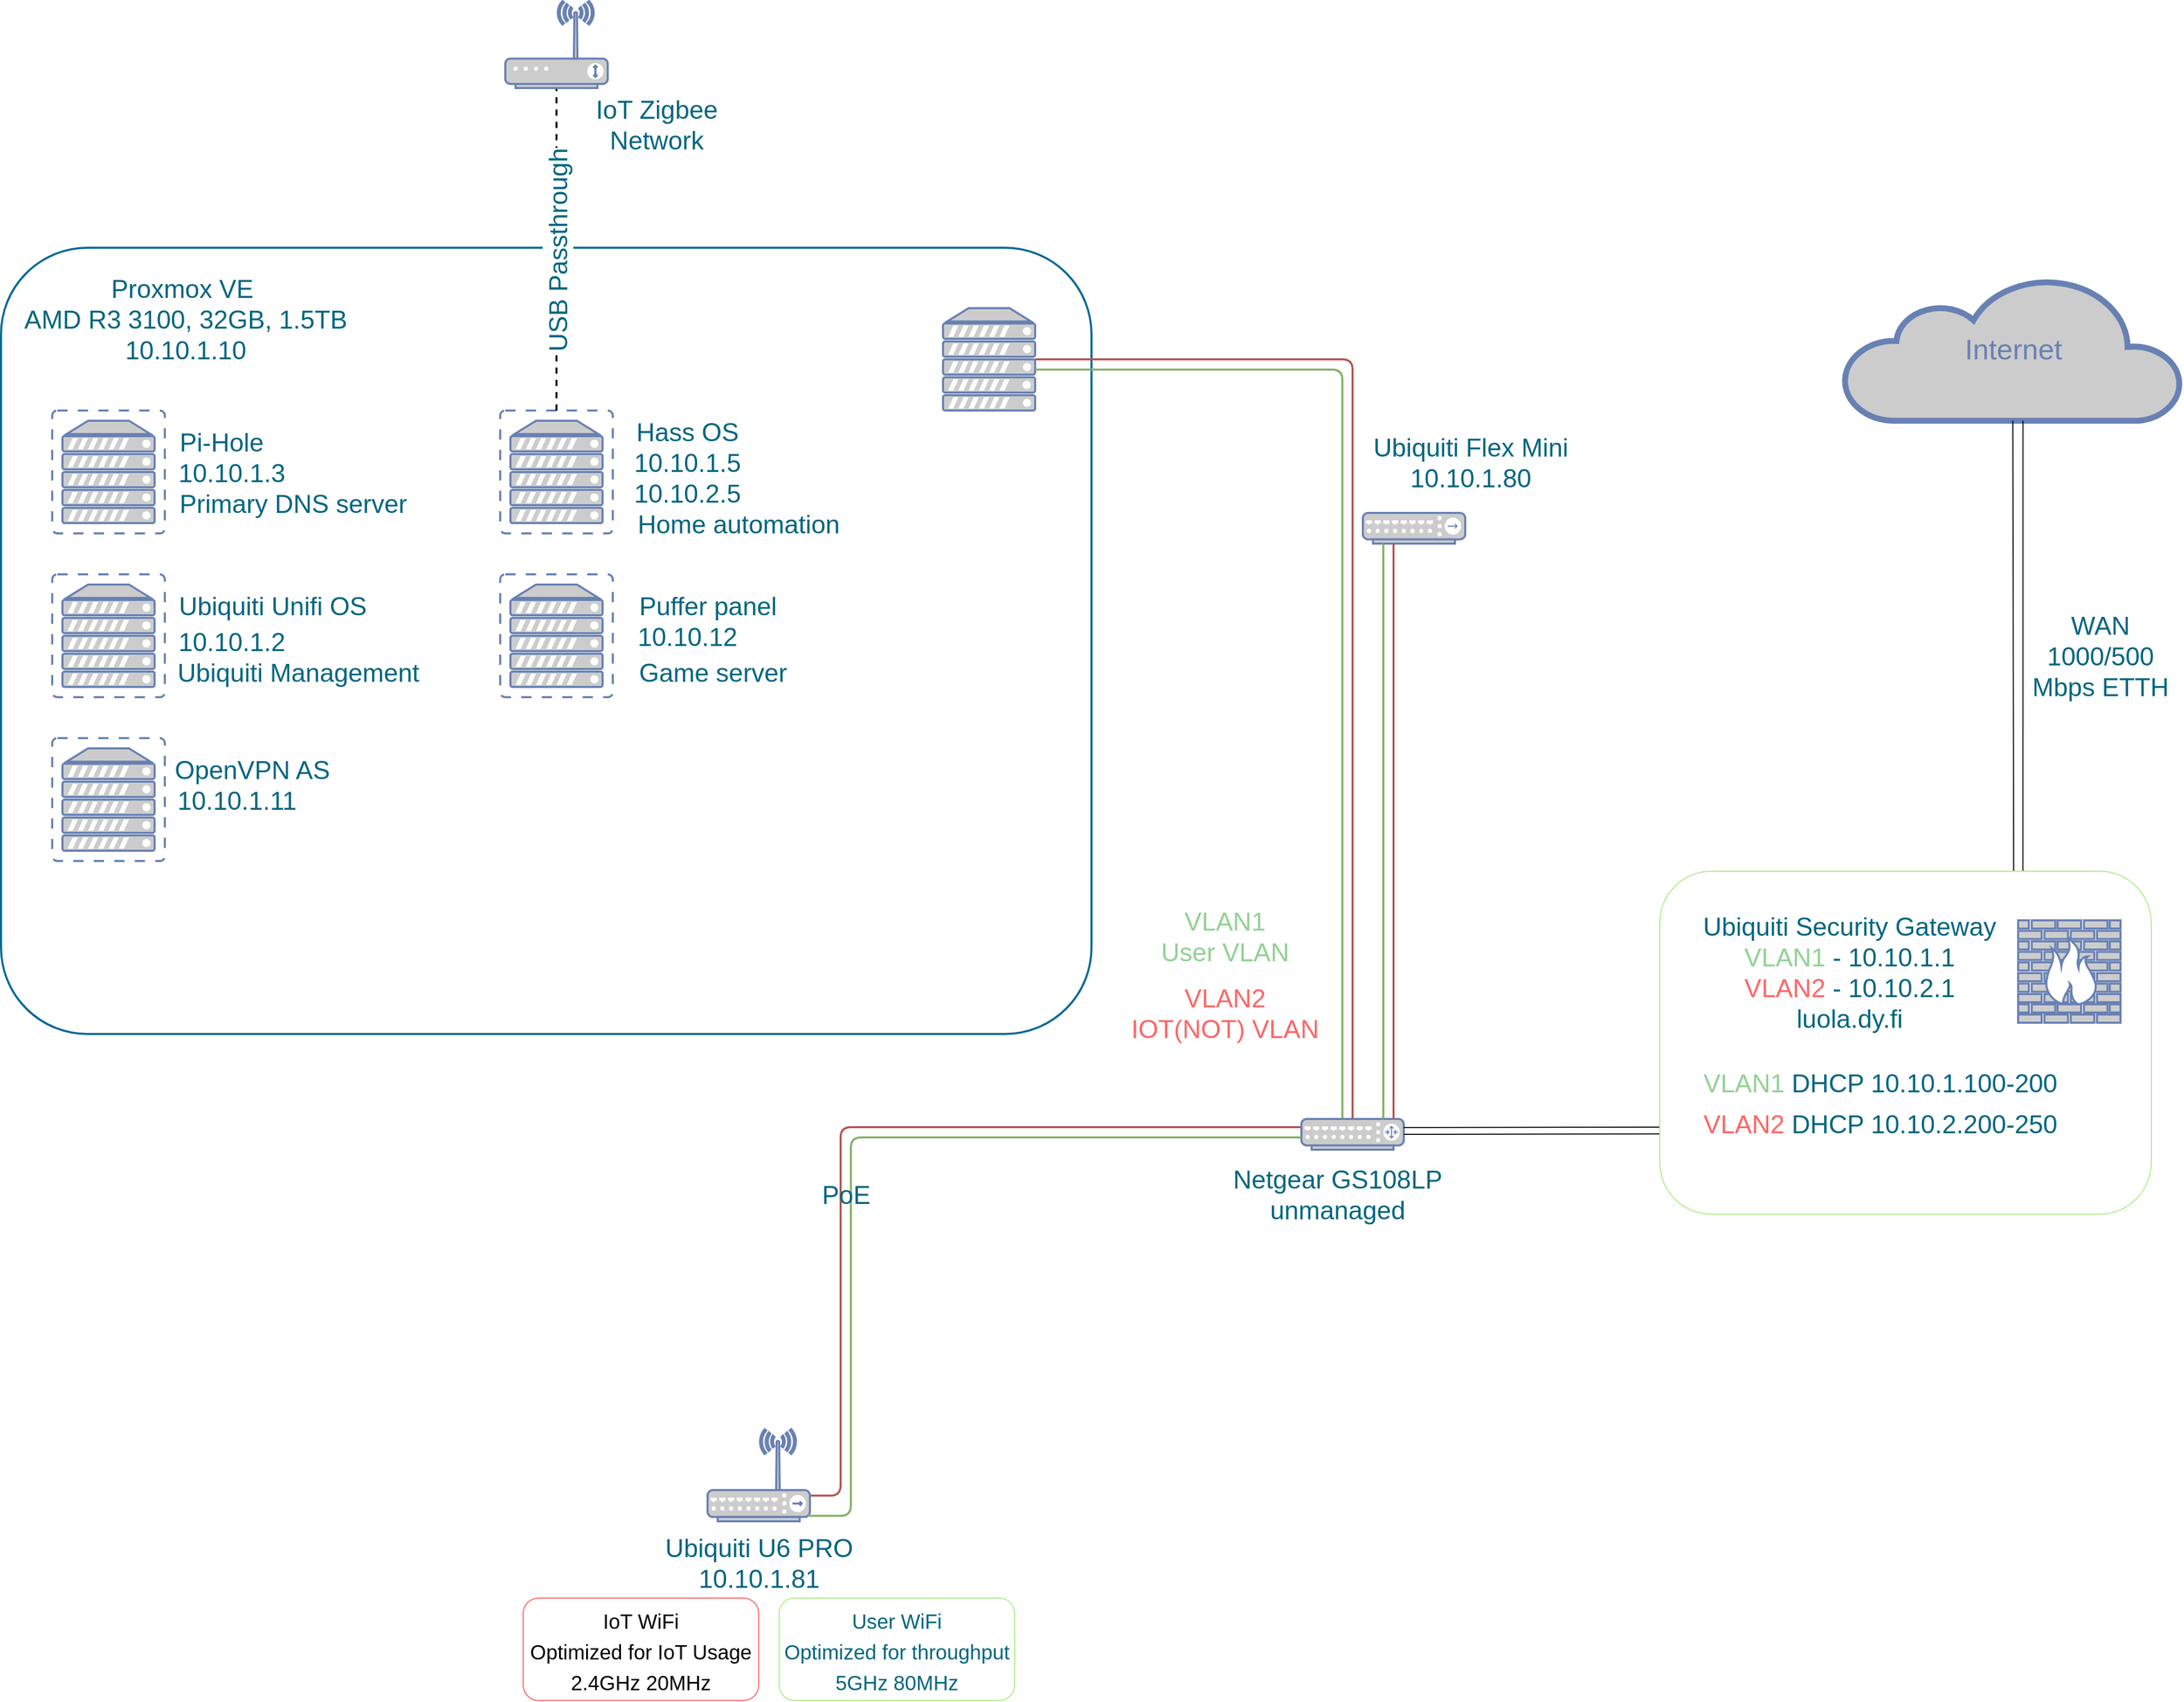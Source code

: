 <mxfile version="20.7.4" type="device"><diagram name="Page-1" id="bfe91b75-5d2c-26a0-9c1d-138518896778"><mxGraphModel dx="418" dy="1120" grid="1" gridSize="10" guides="1" tooltips="1" connect="1" arrows="1" fold="1" page="1" pageScale="1" pageWidth="1100" pageHeight="850" background="none" math="0" shadow="0"><root><mxCell id="0"/><mxCell id="1" parent="0"/><mxCell id="7c3789c024ecab99-79" value="" style="rounded=1;whiteSpace=wrap;html=1;shadow=0;comic=0;strokeColor=#036897;strokeWidth=2;fillColor=none;fontFamily=Verdana;fontSize=28;fontColor=#6881B3;align=center;arcSize=11;verticalAlign=top;" parent="1" vertex="1"><mxGeometry x="30" y="31" width="1065" height="768" as="geometry"/></mxCell><mxCell id="7c3789c024ecab99-18" style="edgeStyle=orthogonalEdgeStyle;html=1;labelBackgroundColor=none;endArrow=none;endFill=0;strokeWidth=2;fontFamily=Verdana;fontSize=15;fontColor=#036897;fillColor=#f8cecc;strokeColor=#b85450;exitX=1.004;exitY=0.721;exitDx=0;exitDy=0;exitPerimeter=0;" parent="1" source="7c3789c024ecab99-9" target="7c3789c024ecab99-10" edge="1"><mxGeometry relative="1" as="geometry"><mxPoint x="1110" y="310" as="targetPoint"/><Array as="points"><mxPoint x="850" y="1250"/><mxPoint x="850" y="890"/></Array></mxGeometry></mxCell><mxCell id="7c3789c024ecab99-10" value="" style="fontColor=#0066CC;verticalAlign=top;verticalLabelPosition=bottom;labelPosition=center;align=center;html=1;fillColor=#CCCCCC;strokeColor=#6881B3;gradientColor=none;gradientDirection=north;strokeWidth=2;shape=mxgraph.networks.router;rounded=0;shadow=0;comic=0;" parent="1" vertex="1"><mxGeometry x="1300" y="882" width="100" height="30" as="geometry"/></mxCell><mxCell id="7c3789c024ecab99-9" value="" style="fontColor=#0066CC;verticalAlign=top;verticalLabelPosition=bottom;labelPosition=center;align=center;html=1;fillColor=#CCCCCC;strokeColor=#6881B3;gradientColor=none;gradientDirection=north;strokeWidth=2;shape=mxgraph.networks.wireless_hub;rounded=0;shadow=0;comic=0;" parent="1" vertex="1"><mxGeometry x="720" y="1185" width="100" height="90" as="geometry"/></mxCell><mxCell id="7c3789c024ecab99-53" value="Internet" style="html=1;fillColor=#CCCCCC;strokeColor=#6881B3;gradientColor=none;gradientDirection=north;strokeWidth=2;shape=mxgraph.networks.cloud;fontColor=#6881B3;rounded=0;shadow=0;comic=0;align=center;fontSize=28;" parent="1" vertex="1"><mxGeometry x="1830" y="60" width="330" height="140" as="geometry"/></mxCell><mxCell id="3UDE3XpyQAjiO2V0nQBB-2" value="Netgear GS108LP&lt;br&gt;unmanaged" style="text;html=1;align=center;verticalAlign=middle;resizable=0;points=[];autosize=1;strokeColor=none;fillColor=none;fontSize=25;fontColor=#006680;" vertex="1" parent="1"><mxGeometry x="1220" y="920" width="230" height="70" as="geometry"/></mxCell><mxCell id="3UDE3XpyQAjiO2V0nQBB-6" value="WAN&lt;br&gt;1000/500&lt;br&gt;Mbps ETTH" style="text;html=1;align=center;verticalAlign=middle;resizable=0;points=[];autosize=1;strokeColor=none;fillColor=none;fontSize=25;fontColor=#006680;" vertex="1" parent="1"><mxGeometry x="2000" y="379" width="160" height="100" as="geometry"/></mxCell><mxCell id="3UDE3XpyQAjiO2V0nQBB-7" value="Proxmox VE&amp;nbsp;&lt;br&gt;AMD R3 3100, 32GB, 1.5TB&lt;br&gt;10.10.1.10" style="text;html=1;align=center;verticalAlign=middle;resizable=0;points=[];autosize=1;strokeColor=none;fillColor=none;fontSize=25;fontColor=#006680;" vertex="1" parent="1"><mxGeometry x="40" y="50" width="340" height="100" as="geometry"/></mxCell><mxCell id="3UDE3XpyQAjiO2V0nQBB-8" style="edgeStyle=orthogonalEdgeStyle;html=1;labelBackgroundColor=none;endArrow=none;endFill=0;strokeWidth=2;fontFamily=Verdana;fontSize=15;fontColor=#036897;fillColor=#d5e8d4;strokeColor=#82b366;startArrow=none;exitX=0.98;exitY=0.94;exitDx=0;exitDy=0;exitPerimeter=0;" edge="1" parent="1" source="7c3789c024ecab99-9"><mxGeometry relative="1" as="geometry"><mxPoint x="1300" y="900" as="targetPoint"/><Array as="points"><mxPoint x="860" y="1270"/><mxPoint x="860" y="900"/></Array><mxPoint x="820" y="1260" as="sourcePoint"/></mxGeometry></mxCell><mxCell id="3UDE3XpyQAjiO2V0nQBB-11" value="" style="fontColor=#0066CC;verticalAlign=top;verticalLabelPosition=bottom;labelPosition=center;align=center;html=1;outlineConnect=0;fillColor=#CCCCCC;strokeColor=#6881B3;gradientColor=none;gradientDirection=north;strokeWidth=2;shape=mxgraph.networks.server;fontSize=25;" vertex="1" parent="1"><mxGeometry x="950" y="90" width="90" height="100" as="geometry"/></mxCell><mxCell id="3UDE3XpyQAjiO2V0nQBB-12" style="edgeStyle=orthogonalEdgeStyle;html=1;labelBackgroundColor=none;endArrow=none;endFill=0;strokeWidth=2;fontFamily=Verdana;fontSize=15;fontColor=#036897;fillColor=#f8cecc;strokeColor=#b85450;entryX=0.5;entryY=-0.029;entryDx=0;entryDy=0;entryPerimeter=0;" edge="1" parent="1" source="3UDE3XpyQAjiO2V0nQBB-11" target="7c3789c024ecab99-10"><mxGeometry relative="1" as="geometry"><mxPoint x="1350" y="880" as="targetPoint"/><Array as="points"><mxPoint x="1350" y="140"/></Array><mxPoint x="856.86" y="487" as="sourcePoint"/></mxGeometry></mxCell><mxCell id="3UDE3XpyQAjiO2V0nQBB-13" style="edgeStyle=orthogonalEdgeStyle;html=1;labelBackgroundColor=none;endArrow=none;endFill=0;strokeWidth=2;fontFamily=Verdana;fontSize=15;fontColor=#036897;fillColor=#d5e8d4;strokeColor=#82b366;entryX=0.4;entryY=-0.026;entryDx=0;entryDy=0;entryPerimeter=0;" edge="1" parent="1" source="3UDE3XpyQAjiO2V0nQBB-11" target="7c3789c024ecab99-10"><mxGeometry relative="1" as="geometry"><mxPoint x="1340" y="880" as="targetPoint"/><Array as="points"><mxPoint x="1340" y="150"/></Array><mxPoint x="830.06" y="483.595" as="sourcePoint"/></mxGeometry></mxCell><mxCell id="3UDE3XpyQAjiO2V0nQBB-14" value="&lt;font color=&quot;#93d194&quot;&gt;VLAN1&lt;br&gt;User VLAN&lt;br&gt;&lt;/font&gt;" style="text;html=1;align=center;verticalAlign=middle;resizable=0;points=[];autosize=1;fontSize=25;" vertex="1" parent="1"><mxGeometry x="1150" y="668" width="150" height="70" as="geometry"/></mxCell><mxCell id="3UDE3XpyQAjiO2V0nQBB-15" value="&lt;font color=&quot;#ff6666&quot;&gt;VLAN2&lt;br&gt;IOT(NOT) VLAN&lt;/font&gt;" style="text;html=1;align=center;verticalAlign=middle;resizable=0;points=[];autosize=1;strokeColor=none;fillColor=none;fontSize=25;fontColor=#93D194;" vertex="1" parent="1"><mxGeometry x="1120" y="743" width="210" height="70" as="geometry"/></mxCell><mxCell id="3UDE3XpyQAjiO2V0nQBB-18" value="" style="endArrow=none;html=1;rounded=0;fontSize=25;fontColor=#FF6666;exitX=0.72;exitY=0.003;exitDx=0;exitDy=0;exitPerimeter=0;" edge="1" parent="1" source="3UDE3XpyQAjiO2V0nQBB-20"><mxGeometry width="50" height="50" relative="1" as="geometry"><mxPoint x="1910" y="460" as="sourcePoint"/><mxPoint x="1994.77" y="200" as="targetPoint"/></mxGeometry></mxCell><mxCell id="3UDE3XpyQAjiO2V0nQBB-19" value="" style="endArrow=none;html=1;rounded=0;fontSize=25;fontColor=#FF6666;exitX=0.739;exitY=0.002;exitDx=0;exitDy=0;exitPerimeter=0;" edge="1" parent="1" source="3UDE3XpyQAjiO2V0nQBB-20"><mxGeometry width="50" height="50" relative="1" as="geometry"><mxPoint x="2004.77" y="555" as="sourcePoint"/><mxPoint x="2004.77" y="200" as="targetPoint"/></mxGeometry></mxCell><mxCell id="3UDE3XpyQAjiO2V0nQBB-20" value="" style="rounded=1;whiteSpace=wrap;html=1;strokeColor=#ACED87;fontSize=25;fontColor=#FF6666;" vertex="1" parent="1"><mxGeometry x="1650" y="640" width="480" height="335" as="geometry"/></mxCell><mxCell id="3UDE3XpyQAjiO2V0nQBB-21" value="" style="fontColor=#0066CC;verticalAlign=top;verticalLabelPosition=bottom;labelPosition=center;align=center;html=1;outlineConnect=0;fillColor=#CCCCCC;strokeColor=#6881B3;gradientColor=none;gradientDirection=north;strokeWidth=2;shape=mxgraph.networks.firewall;fontSize=25;" vertex="1" parent="1"><mxGeometry x="2000" y="688" width="100" height="100" as="geometry"/></mxCell><mxCell id="3UDE3XpyQAjiO2V0nQBB-22" value="&lt;font style=&quot;font-size: 25px;&quot;&gt;&lt;font color=&quot;#006680&quot;&gt;Ubiquiti Security Gateway&lt;/font&gt;&lt;br&gt;&lt;font color=&quot;#93d194&quot;&gt;VLAN1&lt;/font&gt;&lt;/font&gt;&lt;font color=&quot;#006680&quot; style=&quot;font-size: 25px;&quot;&gt; - 10.10.1.1&lt;br&gt;&lt;/font&gt;&lt;span style=&quot;color: rgb(255, 102, 102); font-size: 25px;&quot;&gt;VLAN2&lt;/span&gt;&lt;font color=&quot;#006680&quot; style=&quot;font-size: 25px;&quot;&gt;&amp;nbsp;- 10.10.2.1&lt;br&gt;luola.dy.fi&lt;br&gt;&lt;/font&gt;" style="text;html=1;align=center;verticalAlign=middle;resizable=0;points=[];autosize=1;strokeColor=none;fillColor=none;" vertex="1" parent="1"><mxGeometry x="1680" y="673" width="310" height="130" as="geometry"/></mxCell><mxCell id="3UDE3XpyQAjiO2V0nQBB-24" value="&lt;font color=&quot;#93d194&quot;&gt;VLAN1&lt;/font&gt;&lt;font color=&quot;#006680&quot;&gt; DHCP 10.10.1.100-200&lt;/font&gt;" style="text;html=1;align=center;verticalAlign=middle;resizable=0;points=[];autosize=1;strokeColor=none;fillColor=none;fontSize=25;fontColor=#FF6666;" vertex="1" parent="1"><mxGeometry x="1680" y="826" width="370" height="40" as="geometry"/></mxCell><mxCell id="3UDE3XpyQAjiO2V0nQBB-25" value="VLAN2&lt;font color=&quot;#006680&quot;&gt;&amp;nbsp;DHCP 10.10.2.200-250&lt;/font&gt;" style="text;html=1;align=center;verticalAlign=middle;resizable=0;points=[];autosize=1;strokeColor=none;fillColor=none;fontSize=25;fontColor=#FF6666;" vertex="1" parent="1"><mxGeometry x="1680" y="866" width="370" height="40" as="geometry"/></mxCell><mxCell id="3UDE3XpyQAjiO2V0nQBB-26" value="" style="endArrow=none;html=1;rounded=0;fontSize=25;fontColor=#FF6666;exitX=-0.001;exitY=0.766;exitDx=0;exitDy=0;exitPerimeter=0;entryX=1;entryY=0.5;entryDx=0;entryDy=0;entryPerimeter=0;" edge="1" parent="1" source="3UDE3XpyQAjiO2V0nQBB-20" target="7c3789c024ecab99-10"><mxGeometry width="50" height="50" relative="1" as="geometry"><mxPoint x="1640.83" y="831.005" as="sourcePoint"/><mxPoint x="1640.0" y="390" as="targetPoint"/></mxGeometry></mxCell><mxCell id="3UDE3XpyQAjiO2V0nQBB-27" value="" style="endArrow=none;html=1;rounded=0;fontSize=25;fontColor=#FF6666;exitX=-0.001;exitY=0.766;exitDx=0;exitDy=0;exitPerimeter=0;entryX=1;entryY=0.5;entryDx=0;entryDy=0;entryPerimeter=0;" edge="1" parent="1"><mxGeometry width="50" height="50" relative="1" as="geometry"><mxPoint x="1649.52" y="890.0" as="sourcePoint"/><mxPoint x="1400" y="890.39" as="targetPoint"/></mxGeometry></mxCell><mxCell id="3UDE3XpyQAjiO2V0nQBB-29" value="&lt;font color=&quot;#006680&quot;&gt;Ubiquiti U6 PRO&lt;br&gt;10.10.1.81&lt;br&gt;&lt;/font&gt;" style="text;html=1;align=center;verticalAlign=middle;resizable=0;points=[];autosize=1;strokeColor=none;fillColor=none;fontSize=25;fontColor=#93D194;" vertex="1" parent="1"><mxGeometry x="665" y="1280" width="210" height="70" as="geometry"/></mxCell><mxCell id="3UDE3XpyQAjiO2V0nQBB-30" value="" style="fontColor=#0066CC;verticalAlign=top;verticalLabelPosition=bottom;labelPosition=center;align=center;html=1;outlineConnect=0;fillColor=#CCCCCC;strokeColor=#6881B3;gradientColor=none;gradientDirection=north;strokeWidth=2;shape=mxgraph.networks.hub;fontSize=25;" vertex="1" parent="1"><mxGeometry x="1360" y="290" width="100" height="30" as="geometry"/></mxCell><mxCell id="3UDE3XpyQAjiO2V0nQBB-32" style="edgeStyle=orthogonalEdgeStyle;html=1;labelBackgroundColor=none;endArrow=none;endFill=0;strokeWidth=2;fontFamily=Verdana;fontSize=15;fontColor=#036897;fillColor=#f8cecc;strokeColor=#b85450;entryX=0.5;entryY=-0.029;entryDx=0;entryDy=0;entryPerimeter=0;" edge="1" parent="1" source="3UDE3XpyQAjiO2V0nQBB-30"><mxGeometry relative="1" as="geometry"><mxPoint x="1390" y="881.91" as="targetPoint"/><Array as="points"><mxPoint x="1390" y="460"/><mxPoint x="1390" y="460"/></Array><mxPoint x="1080" y="140.78" as="sourcePoint"/></mxGeometry></mxCell><mxCell id="3UDE3XpyQAjiO2V0nQBB-33" style="edgeStyle=orthogonalEdgeStyle;html=1;labelBackgroundColor=none;endArrow=none;endFill=0;strokeWidth=2;fontFamily=Verdana;fontSize=15;fontColor=#036897;fillColor=#d5e8d4;strokeColor=#82b366;entryX=0.4;entryY=-0.026;entryDx=0;entryDy=0;entryPerimeter=0;" edge="1" parent="1" source="3UDE3XpyQAjiO2V0nQBB-30"><mxGeometry relative="1" as="geometry"><mxPoint x="1380" y="882" as="targetPoint"/><Array as="points"><mxPoint x="1380" y="460"/><mxPoint x="1380" y="460"/></Array><mxPoint x="1080" y="150.78" as="sourcePoint"/></mxGeometry></mxCell><mxCell id="3UDE3XpyQAjiO2V0nQBB-34" value="Ubiquiti Flex Mini&lt;br&gt;10.10.1.80" style="text;html=1;align=center;verticalAlign=middle;resizable=0;points=[];autosize=1;strokeColor=none;fillColor=none;fontSize=25;fontColor=#006680;" vertex="1" parent="1"><mxGeometry x="1360" y="205" width="210" height="70" as="geometry"/></mxCell><mxCell id="3UDE3XpyQAjiO2V0nQBB-35" value="PoE" style="text;html=1;align=center;verticalAlign=middle;resizable=0;points=[];autosize=1;strokeColor=none;fillColor=none;fontSize=25;fontColor=#006680;" vertex="1" parent="1"><mxGeometry x="820" y="935" width="70" height="40" as="geometry"/></mxCell><mxCell id="3UDE3XpyQAjiO2V0nQBB-38" value="&lt;font style=&quot;font-size: 20px;&quot;&gt;IoT WiFi&lt;br&gt;Optimized for IoT Usage&lt;br&gt;2.4GHz 20MHz&lt;br&gt;&lt;/font&gt;" style="rounded=1;whiteSpace=wrap;html=1;fontSize=25;strokeColor=#FF6666;" vertex="1" parent="1"><mxGeometry x="540" y="1350" width="230" height="100" as="geometry"/></mxCell><mxCell id="3UDE3XpyQAjiO2V0nQBB-39" value="&lt;font style=&quot;font-size: 20px;&quot;&gt;User WiFi&lt;br&gt;Optimized for throughput&lt;br&gt;5GHz 80MHz&lt;/font&gt;" style="rounded=1;whiteSpace=wrap;html=1;strokeColor=#ACED87;fontSize=25;fontColor=#006680;" vertex="1" parent="1"><mxGeometry x="790" y="1350" width="230" height="100" as="geometry"/></mxCell><mxCell id="3UDE3XpyQAjiO2V0nQBB-40" value="" style="fontColor=#0066CC;verticalAlign=top;verticalLabelPosition=bottom;labelPosition=center;align=center;html=1;outlineConnect=0;fillColor=#CCCCCC;strokeColor=#6881B3;gradientColor=none;gradientDirection=north;strokeWidth=2;shape=mxgraph.networks.virtual_server;fontSize=20;" vertex="1" parent="1"><mxGeometry x="80" y="190" width="110" height="120" as="geometry"/></mxCell><mxCell id="3UDE3XpyQAjiO2V0nQBB-41" value="&lt;font style=&quot;font-size: 25px;&quot;&gt;Pi-Hole&lt;/font&gt;" style="text;html=1;align=center;verticalAlign=middle;resizable=0;points=[];autosize=1;strokeColor=none;fillColor=none;fontSize=20;fontColor=#006680;" vertex="1" parent="1"><mxGeometry x="190" y="200" width="110" height="40" as="geometry"/></mxCell><mxCell id="3UDE3XpyQAjiO2V0nQBB-42" value="10.10.1.3" style="text;html=1;align=center;verticalAlign=middle;resizable=0;points=[];autosize=1;strokeColor=none;fillColor=none;fontSize=25;fontColor=#006680;" vertex="1" parent="1"><mxGeometry x="190" y="230" width="130" height="40" as="geometry"/></mxCell><mxCell id="3UDE3XpyQAjiO2V0nQBB-43" value="" style="fontColor=#0066CC;verticalAlign=top;verticalLabelPosition=bottom;labelPosition=center;align=center;html=1;outlineConnect=0;fillColor=#CCCCCC;strokeColor=#6881B3;gradientColor=none;gradientDirection=north;strokeWidth=2;shape=mxgraph.networks.virtual_server;fontSize=25;" vertex="1" parent="1"><mxGeometry x="80" y="350" width="110" height="120" as="geometry"/></mxCell><mxCell id="3UDE3XpyQAjiO2V0nQBB-44" value="" style="fontColor=#0066CC;verticalAlign=top;verticalLabelPosition=bottom;labelPosition=center;align=center;html=1;outlineConnect=0;fillColor=#CCCCCC;strokeColor=#6881B3;gradientColor=none;gradientDirection=north;strokeWidth=2;shape=mxgraph.networks.virtual_server;fontSize=25;" vertex="1" parent="1"><mxGeometry x="80" y="510" width="110" height="120" as="geometry"/></mxCell><mxCell id="3UDE3XpyQAjiO2V0nQBB-48" value="" style="fontColor=#0066CC;verticalAlign=top;verticalLabelPosition=bottom;labelPosition=center;align=center;html=1;outlineConnect=0;fillColor=#CCCCCC;strokeColor=#6881B3;gradientColor=none;gradientDirection=north;strokeWidth=2;shape=mxgraph.networks.virtual_server;fontSize=20;" vertex="1" parent="1"><mxGeometry x="517.5" y="190" width="110" height="120" as="geometry"/></mxCell><mxCell id="3UDE3XpyQAjiO2V0nQBB-49" value="" style="fontColor=#0066CC;verticalAlign=top;verticalLabelPosition=bottom;labelPosition=center;align=center;html=1;outlineConnect=0;fillColor=#CCCCCC;strokeColor=#6881B3;gradientColor=none;gradientDirection=north;strokeWidth=2;shape=mxgraph.networks.virtual_server;fontSize=25;" vertex="1" parent="1"><mxGeometry x="517.5" y="350" width="110" height="120" as="geometry"/></mxCell><mxCell id="3UDE3XpyQAjiO2V0nQBB-51" value="Ubiquiti Unifi OS" style="text;html=1;align=center;verticalAlign=middle;resizable=0;points=[];autosize=1;strokeColor=none;fillColor=none;fontSize=25;fontColor=#006680;" vertex="1" parent="1"><mxGeometry x="190" y="360" width="210" height="40" as="geometry"/></mxCell><mxCell id="3UDE3XpyQAjiO2V0nQBB-52" value="10.10.1.2" style="text;html=1;align=center;verticalAlign=middle;resizable=0;points=[];autosize=1;strokeColor=none;fillColor=none;fontSize=25;fontColor=#006680;" vertex="1" parent="1"><mxGeometry x="190" y="395" width="130" height="40" as="geometry"/></mxCell><mxCell id="3UDE3XpyQAjiO2V0nQBB-53" value="OpenVPN AS" style="text;html=1;align=center;verticalAlign=middle;resizable=0;points=[];autosize=1;strokeColor=none;fillColor=none;fontSize=25;fontColor=#006680;" vertex="1" parent="1"><mxGeometry x="190" y="520" width="170" height="40" as="geometry"/></mxCell><mxCell id="3UDE3XpyQAjiO2V0nQBB-54" value="10.10.1.11" style="text;html=1;align=center;verticalAlign=middle;resizable=0;points=[];autosize=1;strokeColor=none;fillColor=none;fontSize=25;fontColor=#006680;" vertex="1" parent="1"><mxGeometry x="190" y="550" width="140" height="40" as="geometry"/></mxCell><mxCell id="3UDE3XpyQAjiO2V0nQBB-56" value="Puffer panel" style="text;html=1;align=center;verticalAlign=middle;resizable=0;points=[];autosize=1;strokeColor=none;fillColor=none;fontSize=25;fontColor=#006680;" vertex="1" parent="1"><mxGeometry x="640" y="360" width="160" height="40" as="geometry"/></mxCell><mxCell id="3UDE3XpyQAjiO2V0nQBB-57" value="10.10.12" style="text;html=1;align=center;verticalAlign=middle;resizable=0;points=[];autosize=1;strokeColor=none;fillColor=none;fontSize=25;fontColor=#006680;" vertex="1" parent="1"><mxGeometry x="640" y="390" width="120" height="40" as="geometry"/></mxCell><mxCell id="3UDE3XpyQAjiO2V0nQBB-58" value="Hass OS" style="text;html=1;align=center;verticalAlign=middle;resizable=0;points=[];autosize=1;strokeColor=none;fillColor=none;fontSize=25;fontColor=#006680;" vertex="1" parent="1"><mxGeometry x="640" y="190" width="120" height="40" as="geometry"/></mxCell><mxCell id="3UDE3XpyQAjiO2V0nQBB-59" value="10.10.1.5&lt;br&gt;10.10.2.5" style="text;html=1;align=center;verticalAlign=middle;resizable=0;points=[];autosize=1;strokeColor=none;fillColor=none;fontSize=25;fontColor=#006680;" vertex="1" parent="1"><mxGeometry x="635" y="220" width="130" height="70" as="geometry"/></mxCell><mxCell id="3UDE3XpyQAjiO2V0nQBB-60" value="Primary DNS server" style="text;html=1;align=center;verticalAlign=middle;resizable=0;points=[];autosize=1;strokeColor=none;fillColor=none;fontSize=25;fontColor=#006680;" vertex="1" parent="1"><mxGeometry x="190" y="260" width="250" height="40" as="geometry"/></mxCell><mxCell id="3UDE3XpyQAjiO2V0nQBB-62" value="" style="endArrow=none;dashed=1;html=1;rounded=0;fontSize=25;fontColor=#006680;exitX=0.5;exitY=0;exitDx=0;exitDy=0;exitPerimeter=0;strokeWidth=2;" edge="1" parent="1" source="3UDE3XpyQAjiO2V0nQBB-48" target="3UDE3XpyQAjiO2V0nQBB-64"><mxGeometry width="50" height="50" relative="1" as="geometry"><mxPoint x="770" y="310" as="sourcePoint"/><mxPoint x="519" as="targetPoint"/></mxGeometry></mxCell><mxCell id="3UDE3XpyQAjiO2V0nQBB-65" value="USB Passthrough" style="edgeLabel;html=1;align=center;verticalAlign=middle;resizable=0;points=[];fontSize=25;fontColor=#006680;rotation=-90;" vertex="1" connectable="0" parent="3UDE3XpyQAjiO2V0nQBB-62"><mxGeometry x="0.097" relative="1" as="geometry"><mxPoint y="17" as="offset"/></mxGeometry></mxCell><mxCell id="3UDE3XpyQAjiO2V0nQBB-63" value="IoT Zigbee&lt;br&gt;Network" style="text;html=1;align=center;verticalAlign=middle;resizable=0;points=[];autosize=1;strokeColor=none;fillColor=none;fontSize=25;fontColor=#006680;" vertex="1" parent="1"><mxGeometry x="600" y="-125" width="140" height="70" as="geometry"/></mxCell><mxCell id="3UDE3XpyQAjiO2V0nQBB-64" value="" style="fontColor=#0066CC;verticalAlign=top;verticalLabelPosition=bottom;labelPosition=center;align=center;html=1;outlineConnect=0;fillColor=#CCCCCC;strokeColor=#6881B3;gradientColor=none;gradientDirection=north;strokeWidth=2;shape=mxgraph.networks.wireless_modem;fontSize=25;" vertex="1" parent="1"><mxGeometry x="522.5" y="-210" width="100" height="85" as="geometry"/></mxCell><mxCell id="3UDE3XpyQAjiO2V0nQBB-66" value="Ubiquiti Management" style="text;html=1;align=center;verticalAlign=middle;resizable=0;points=[];autosize=1;strokeColor=none;fillColor=none;fontSize=25;fontColor=#006680;" vertex="1" parent="1"><mxGeometry x="190" y="425" width="260" height="40" as="geometry"/></mxCell><mxCell id="3UDE3XpyQAjiO2V0nQBB-68" value="Home automation" style="text;html=1;align=center;verticalAlign=middle;resizable=0;points=[];autosize=1;strokeColor=none;fillColor=none;fontSize=25;fontColor=#006680;" vertex="1" parent="1"><mxGeometry x="640" y="280" width="220" height="40" as="geometry"/></mxCell><mxCell id="3UDE3XpyQAjiO2V0nQBB-69" value="Game server" style="text;html=1;align=center;verticalAlign=middle;resizable=0;points=[];autosize=1;strokeColor=none;fillColor=none;fontSize=25;fontColor=#006680;" vertex="1" parent="1"><mxGeometry x="640" y="425" width="170" height="40" as="geometry"/></mxCell></root></mxGraphModel></diagram></mxfile>